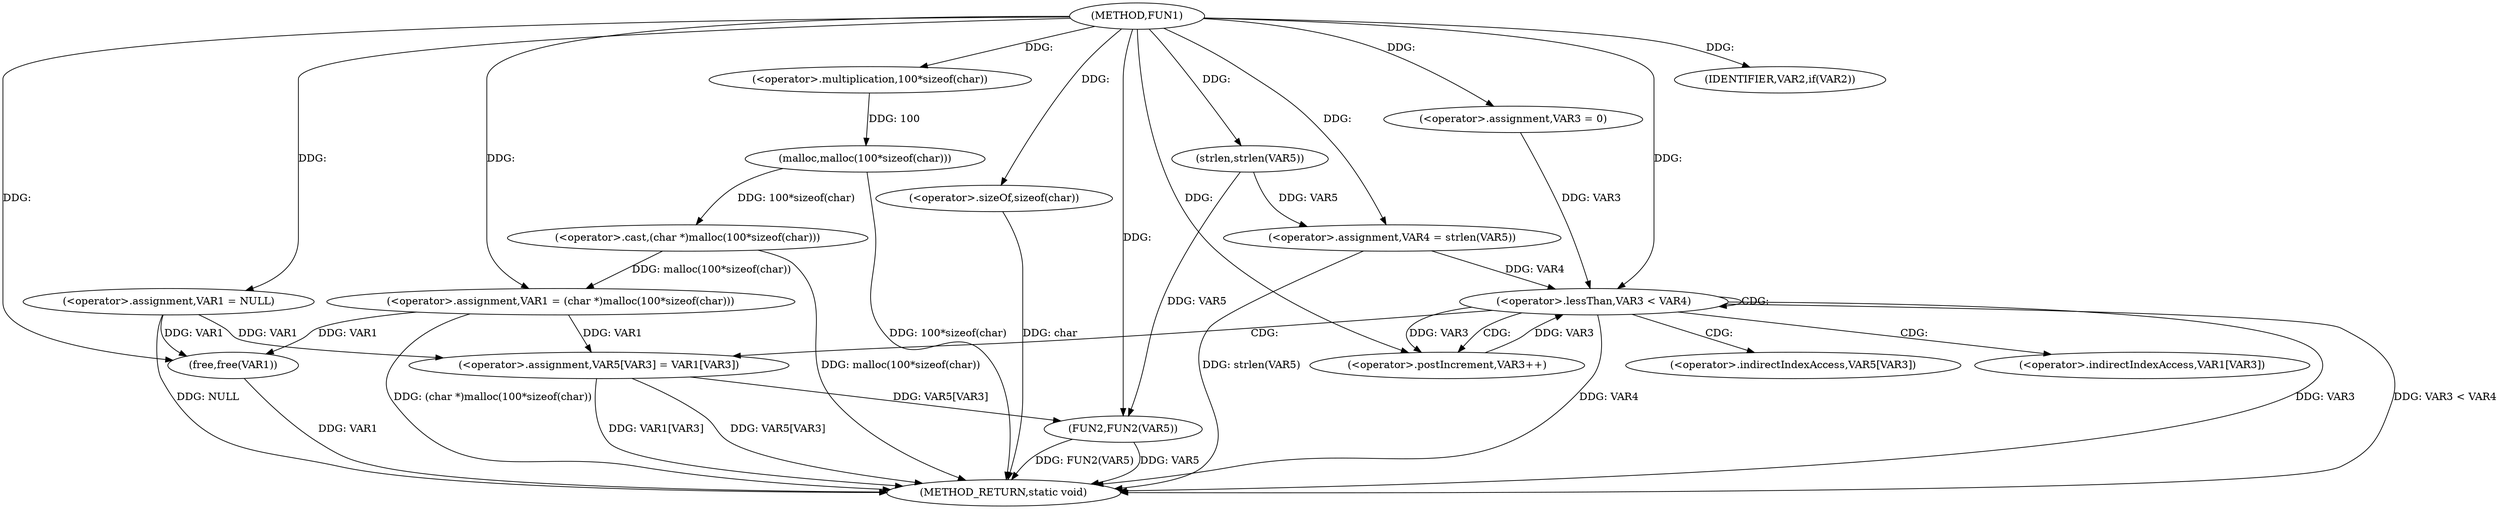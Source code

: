 digraph FUN1 {  
"1000100" [label = "(METHOD,FUN1)" ]
"1000147" [label = "(METHOD_RETURN,static void)" ]
"1000103" [label = "(<operator>.assignment,VAR1 = NULL)" ]
"1000107" [label = "(IDENTIFIER,VAR2,if(VAR2))" ]
"1000109" [label = "(<operator>.assignment,VAR1 = (char *)malloc(100*sizeof(char)))" ]
"1000111" [label = "(<operator>.cast,(char *)malloc(100*sizeof(char)))" ]
"1000113" [label = "(malloc,malloc(100*sizeof(char)))" ]
"1000114" [label = "(<operator>.multiplication,100*sizeof(char))" ]
"1000116" [label = "(<operator>.sizeOf,sizeof(char))" ]
"1000122" [label = "(<operator>.assignment,VAR4 = strlen(VAR5))" ]
"1000124" [label = "(strlen,strlen(VAR5))" ]
"1000127" [label = "(<operator>.assignment,VAR3 = 0)" ]
"1000130" [label = "(<operator>.lessThan,VAR3 < VAR4)" ]
"1000133" [label = "(<operator>.postIncrement,VAR3++)" ]
"1000136" [label = "(<operator>.assignment,VAR5[VAR3] = VAR1[VAR3])" ]
"1000143" [label = "(FUN2,FUN2(VAR5))" ]
"1000145" [label = "(free,free(VAR1))" ]
"1000137" [label = "(<operator>.indirectIndexAccess,VAR5[VAR3])" ]
"1000140" [label = "(<operator>.indirectIndexAccess,VAR1[VAR3])" ]
  "1000116" -> "1000147"  [ label = "DDG: char"] 
  "1000130" -> "1000147"  [ label = "DDG: VAR3 < VAR4"] 
  "1000103" -> "1000147"  [ label = "DDG: NULL"] 
  "1000113" -> "1000147"  [ label = "DDG: 100*sizeof(char)"] 
  "1000130" -> "1000147"  [ label = "DDG: VAR4"] 
  "1000136" -> "1000147"  [ label = "DDG: VAR1[VAR3]"] 
  "1000111" -> "1000147"  [ label = "DDG: malloc(100*sizeof(char))"] 
  "1000145" -> "1000147"  [ label = "DDG: VAR1"] 
  "1000143" -> "1000147"  [ label = "DDG: VAR5"] 
  "1000143" -> "1000147"  [ label = "DDG: FUN2(VAR5)"] 
  "1000109" -> "1000147"  [ label = "DDG: (char *)malloc(100*sizeof(char))"] 
  "1000136" -> "1000147"  [ label = "DDG: VAR5[VAR3]"] 
  "1000130" -> "1000147"  [ label = "DDG: VAR3"] 
  "1000122" -> "1000147"  [ label = "DDG: strlen(VAR5)"] 
  "1000100" -> "1000103"  [ label = "DDG: "] 
  "1000100" -> "1000107"  [ label = "DDG: "] 
  "1000111" -> "1000109"  [ label = "DDG: malloc(100*sizeof(char))"] 
  "1000100" -> "1000109"  [ label = "DDG: "] 
  "1000113" -> "1000111"  [ label = "DDG: 100*sizeof(char)"] 
  "1000114" -> "1000113"  [ label = "DDG: 100"] 
  "1000100" -> "1000114"  [ label = "DDG: "] 
  "1000100" -> "1000116"  [ label = "DDG: "] 
  "1000124" -> "1000122"  [ label = "DDG: VAR5"] 
  "1000100" -> "1000122"  [ label = "DDG: "] 
  "1000100" -> "1000124"  [ label = "DDG: "] 
  "1000100" -> "1000127"  [ label = "DDG: "] 
  "1000133" -> "1000130"  [ label = "DDG: VAR3"] 
  "1000127" -> "1000130"  [ label = "DDG: VAR3"] 
  "1000100" -> "1000130"  [ label = "DDG: "] 
  "1000122" -> "1000130"  [ label = "DDG: VAR4"] 
  "1000130" -> "1000133"  [ label = "DDG: VAR3"] 
  "1000100" -> "1000133"  [ label = "DDG: "] 
  "1000103" -> "1000136"  [ label = "DDG: VAR1"] 
  "1000109" -> "1000136"  [ label = "DDG: VAR1"] 
  "1000124" -> "1000143"  [ label = "DDG: VAR5"] 
  "1000136" -> "1000143"  [ label = "DDG: VAR5[VAR3]"] 
  "1000100" -> "1000143"  [ label = "DDG: "] 
  "1000103" -> "1000145"  [ label = "DDG: VAR1"] 
  "1000109" -> "1000145"  [ label = "DDG: VAR1"] 
  "1000100" -> "1000145"  [ label = "DDG: "] 
  "1000130" -> "1000137"  [ label = "CDG: "] 
  "1000130" -> "1000130"  [ label = "CDG: "] 
  "1000130" -> "1000133"  [ label = "CDG: "] 
  "1000130" -> "1000136"  [ label = "CDG: "] 
  "1000130" -> "1000140"  [ label = "CDG: "] 
}
